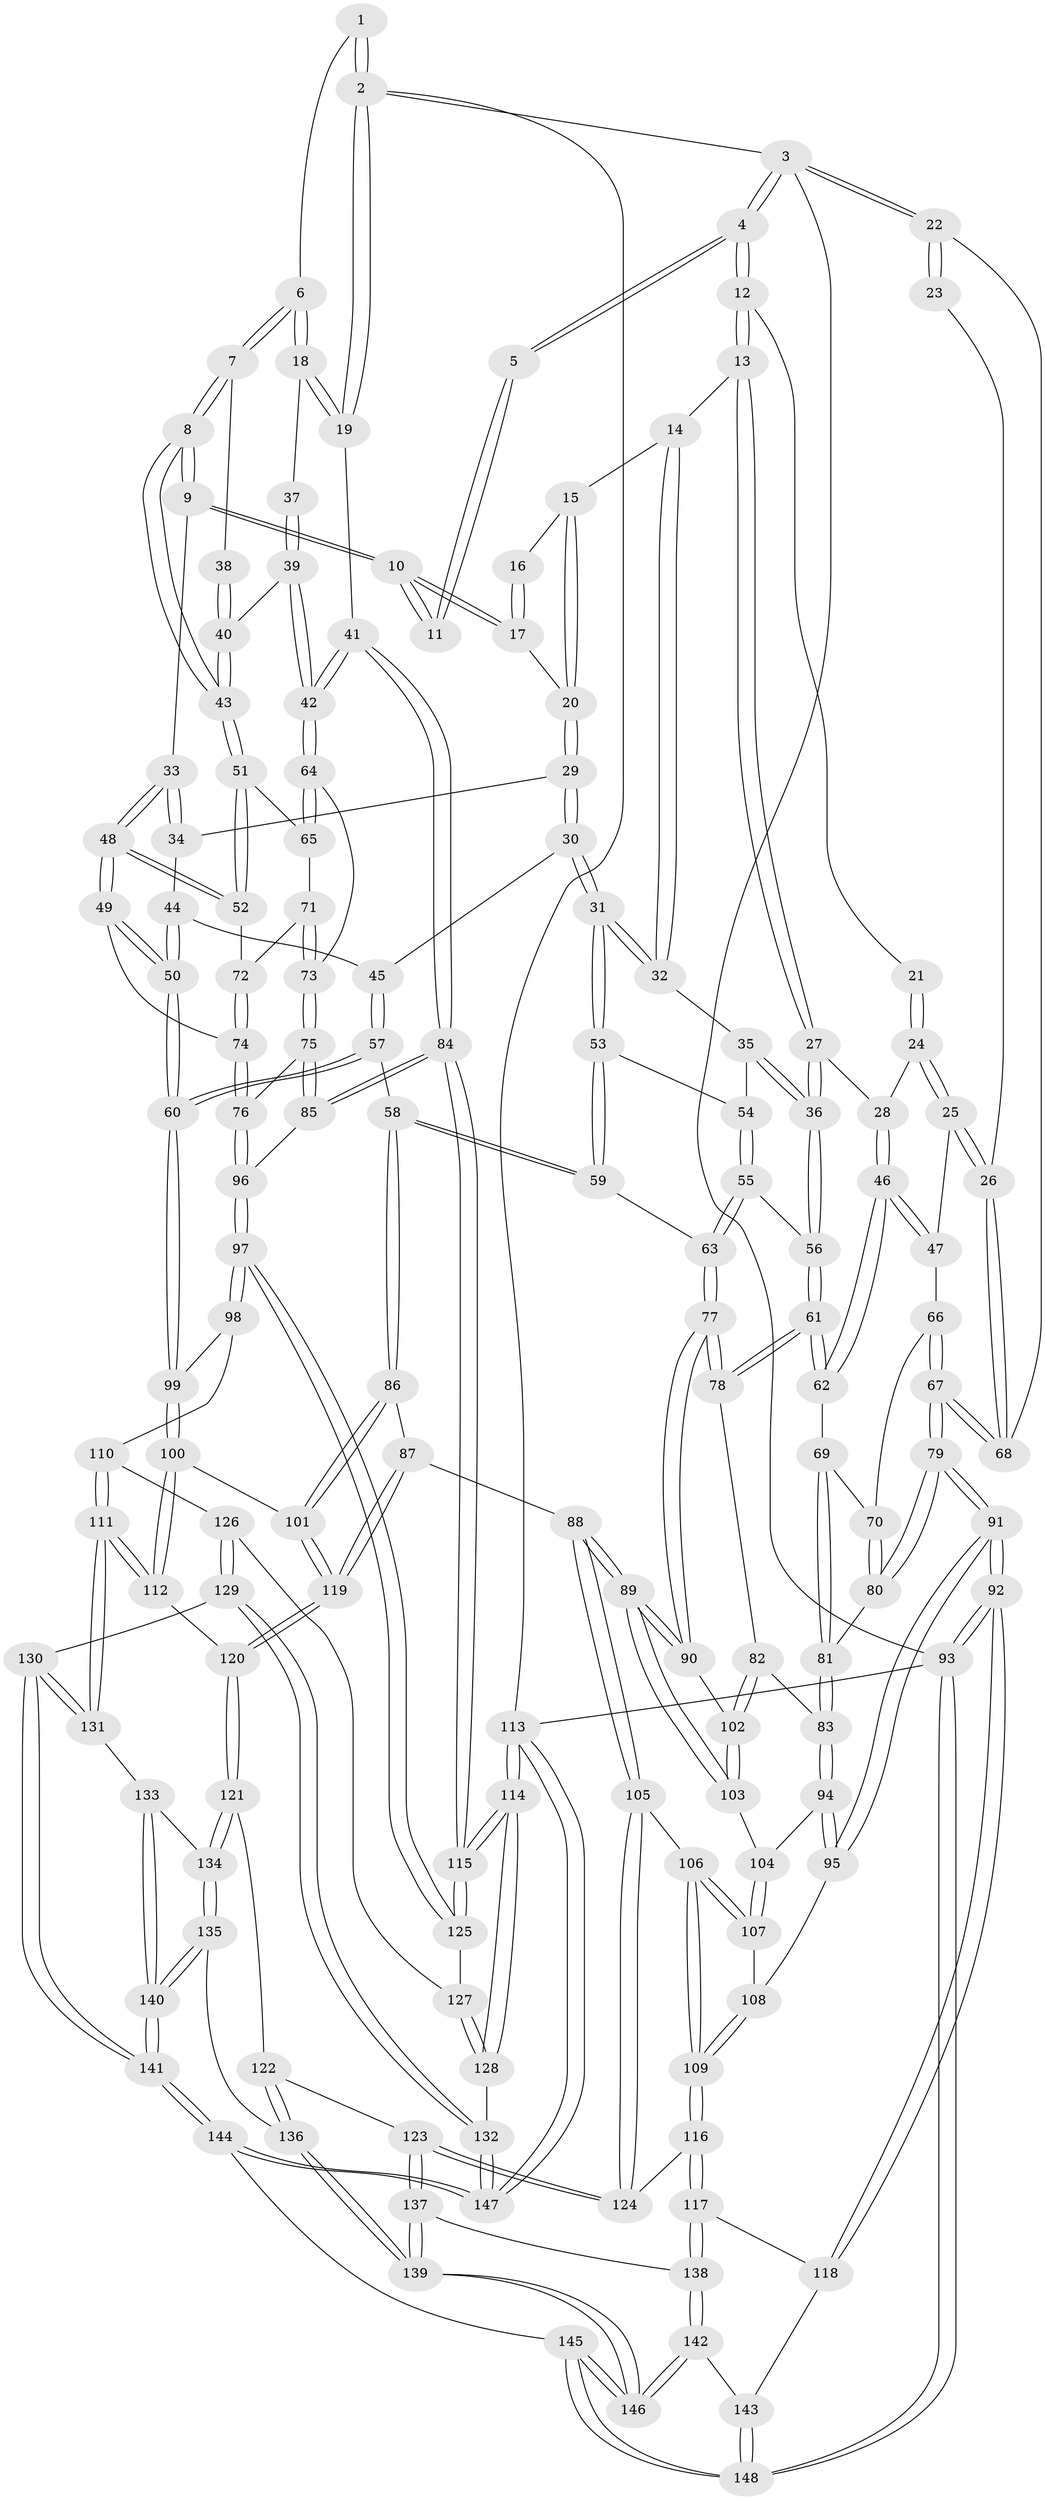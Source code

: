 // Generated by graph-tools (version 1.1) at 2025/27/03/09/25 03:27:12]
// undirected, 148 vertices, 367 edges
graph export_dot {
graph [start="1"]
  node [color=gray90,style=filled];
  1 [pos="+0.8840870377510762+0"];
  2 [pos="+1+0"];
  3 [pos="+0+0"];
  4 [pos="+0.2599361366614137+0"];
  5 [pos="+0.6717327799096899+0"];
  6 [pos="+0.8942407334894104+0"];
  7 [pos="+0.8458625842843606+0.13130252107581478"];
  8 [pos="+0.8003620368091519+0.17613094408394556"];
  9 [pos="+0.7191258959664734+0.16244056280013158"];
  10 [pos="+0.6962418681999443+0.11626689360486606"];
  11 [pos="+0.6706230952130429+0"];
  12 [pos="+0.2580710794059391+0"];
  13 [pos="+0.3163449927368635+0.03856882179406945"];
  14 [pos="+0.3750192568866689+0.07257785204076593"];
  15 [pos="+0.46744208858661634+0.07480950384367112"];
  16 [pos="+0.5792773088297014+0"];
  17 [pos="+0.5520657603567648+0.11142537122975603"];
  18 [pos="+1+0.13149314883031712"];
  19 [pos="+1+0.1580772430733834"];
  20 [pos="+0.532604181936518+0.12329257302836365"];
  21 [pos="+0.1691195044766657+0.012332415993270191"];
  22 [pos="+0+0"];
  23 [pos="+0.08867565391151182+0.035968020199660306"];
  24 [pos="+0.10887957474672388+0.1610305551579519"];
  25 [pos="+0+0.19505660485931195"];
  26 [pos="+0+0.15945094849529234"];
  27 [pos="+0.2681635058550639+0.21269617541766578"];
  28 [pos="+0.17142219479957707+0.20963963268860047"];
  29 [pos="+0.5306165525852233+0.1358461817097558"];
  30 [pos="+0.507553766701873+0.21894359312622513"];
  31 [pos="+0.46600745044405895+0.2267007337216792"];
  32 [pos="+0.4438134349789108+0.2094011732456305"];
  33 [pos="+0.7178838685731201+0.16400218648732937"];
  34 [pos="+0.6571706890060566+0.19854056547393945"];
  35 [pos="+0.3056321234973799+0.23023001922810538"];
  36 [pos="+0.27391236558468013+0.2237504900868083"];
  37 [pos="+0.988944620652871+0.14380052374082036"];
  38 [pos="+0.9318860690073834+0.14577085702143025"];
  39 [pos="+0.927653739820343+0.25925490334065865"];
  40 [pos="+0.9258528709671585+0.2586292242060579"];
  41 [pos="+1+0.41853890045963715"];
  42 [pos="+1+0.3828453198305184"];
  43 [pos="+0.8393521197145205+0.23868219740320662"];
  44 [pos="+0.6198097597347987+0.2242625200287494"];
  45 [pos="+0.5115429179264032+0.22124687017757252"];
  46 [pos="+0.12679013177574083+0.3154019316686218"];
  47 [pos="+0.08218777632645632+0.3061662462331404"];
  48 [pos="+0.6989085722723022+0.3581222976347892"];
  49 [pos="+0.6474743487988365+0.41873287438315676"];
  50 [pos="+0.61453178263636+0.42636515758784443"];
  51 [pos="+0.8280683981300898+0.28271520128679917"];
  52 [pos="+0.8023401555765562+0.32730476197458797"];
  53 [pos="+0.4537774295937894+0.2528801197594025"];
  54 [pos="+0.3683341414621978+0.2761467110242497"];
  55 [pos="+0.3768925308219275+0.3575170848325753"];
  56 [pos="+0.27081705622071045+0.2622463056357401"];
  57 [pos="+0.5934448075381138+0.4261593456632032"];
  58 [pos="+0.505993700410043+0.4354049445769137"];
  59 [pos="+0.4308673374218992+0.39700734030072043"];
  60 [pos="+0.6095073712287817+0.429036737292541"];
  61 [pos="+0.21055789256482638+0.4000021341600557"];
  62 [pos="+0.18567148884011184+0.38710755383344836"];
  63 [pos="+0.4003369778201005+0.39828762182114785"];
  64 [pos="+0.9895141667763955+0.3824340994131642"];
  65 [pos="+0.8908287299707897+0.35519956038569356"];
  66 [pos="+0.060260070934115936+0.33661609518363733"];
  67 [pos="+0+0.37457496352386055"];
  68 [pos="+0+0.15536515570663162"];
  69 [pos="+0.05950405632826272+0.4174152550286288"];
  70 [pos="+0.0420179858320049+0.41374377719808936"];
  71 [pos="+0.8357565475937145+0.3791489455498876"];
  72 [pos="+0.8249590980846409+0.3751146268524177"];
  73 [pos="+0.8677727127023936+0.41473834392402986"];
  74 [pos="+0.7671255060326053+0.4694809866524162"];
  75 [pos="+0.8438482879543884+0.47104871956887545"];
  76 [pos="+0.7893630198720372+0.49065591023395416"];
  77 [pos="+0.28856102357185365+0.4564376751473236"];
  78 [pos="+0.21059013429296325+0.40006193507807225"];
  79 [pos="+0+0.47899644024081195"];
  80 [pos="+0+0.43464096187998286"];
  81 [pos="+0.10212208482993695+0.5006048498093708"];
  82 [pos="+0.11748982292570884+0.512341871720557"];
  83 [pos="+0.11234643621322321+0.5146340114605272"];
  84 [pos="+1+0.5157144170964563"];
  85 [pos="+1+0.5268598041135297"];
  86 [pos="+0.47630820115049183+0.5050394265152334"];
  87 [pos="+0.34671665912080635+0.5999461320704196"];
  88 [pos="+0.3277911230040673+0.5956175138669801"];
  89 [pos="+0.3196025845493783+0.5742125427307678"];
  90 [pos="+0.2890569684913487+0.46712020632675366"];
  91 [pos="+0+0.6342198813742934"];
  92 [pos="+0+0.7058537516169938"];
  93 [pos="+0+1"];
  94 [pos="+0.07094119291760503+0.5653215723651133"];
  95 [pos="+0.03785886094985573+0.5907516091708641"];
  96 [pos="+0.8070766136902651+0.6217960162065458"];
  97 [pos="+0.8039988792399124+0.6268078209581385"];
  98 [pos="+0.6315255342976313+0.5905639011100655"];
  99 [pos="+0.6273875822820194+0.5878363818509269"];
  100 [pos="+0.5938589922753384+0.6111994911694173"];
  101 [pos="+0.5061167128170992+0.6419829638275862"];
  102 [pos="+0.18286487086186642+0.5498370188307655"];
  103 [pos="+0.18474089200131275+0.5664808074925667"];
  104 [pos="+0.17995943957758953+0.5917623884406867"];
  105 [pos="+0.2849381225084028+0.6417059489978068"];
  106 [pos="+0.20896521988639058+0.6342176449144195"];
  107 [pos="+0.19031844759179778+0.6203903030467864"];
  108 [pos="+0.1067527792196284+0.6385687135544992"];
  109 [pos="+0.14335754678238402+0.7211598225635432"];
  110 [pos="+0.660240454018779+0.7049148810246976"];
  111 [pos="+0.6058924345932852+0.7616508022771991"];
  112 [pos="+0.598256879498626+0.7543445543553786"];
  113 [pos="+1+1"];
  114 [pos="+1+1"];
  115 [pos="+1+1"];
  116 [pos="+0.14245671541404042+0.7452341177259634"];
  117 [pos="+0.11283760636558478+0.7698069764031311"];
  118 [pos="+0+0.777888022151351"];
  119 [pos="+0.46327802023045356+0.687522153662958"];
  120 [pos="+0.4636965919706371+0.6932895851347405"];
  121 [pos="+0.4435201924739119+0.7456927825067553"];
  122 [pos="+0.35121125875457126+0.7712355959484984"];
  123 [pos="+0.2791827553442269+0.7709481992835"];
  124 [pos="+0.27189993380561245+0.7593865502657825"];
  125 [pos="+0.8052787283634014+0.6611727057560634"];
  126 [pos="+0.7661769240819708+0.72447994877494"];
  127 [pos="+0.7718674761378146+0.7204060286444057"];
  128 [pos="+0.8421506780971523+0.8150029562625694"];
  129 [pos="+0.6883839391797215+0.8568225455989129"];
  130 [pos="+0.6852485736746748+0.8560850692067841"];
  131 [pos="+0.6146967373024819+0.8012453900331883"];
  132 [pos="+0.7089377225137428+0.8811220489040712"];
  133 [pos="+0.5674677369340975+0.8211961708113373"];
  134 [pos="+0.4592839830173799+0.7958245587854536"];
  135 [pos="+0.4476659278875407+0.8661802109918183"];
  136 [pos="+0.38635302363321417+0.8797374327478644"];
  137 [pos="+0.2653236539465768+0.8677232966398493"];
  138 [pos="+0.16630621075014854+0.8806302837575738"];
  139 [pos="+0.3077342885134609+0.9260729734513707"];
  140 [pos="+0.5064926786698368+0.9427347200318721"];
  141 [pos="+0.516146586754885+0.9718414920231689"];
  142 [pos="+0.13541962258218654+0.9199584056022967"];
  143 [pos="+0.09458623124910694+0.9316928591959037"];
  144 [pos="+0.4957955653645532+1"];
  145 [pos="+0.3306214517770577+1"];
  146 [pos="+0.3212867756799741+1"];
  147 [pos="+0.9381449239572118+1"];
  148 [pos="+0+1"];
  1 -- 2;
  1 -- 2;
  1 -- 6;
  2 -- 3;
  2 -- 19;
  2 -- 19;
  2 -- 113;
  3 -- 4;
  3 -- 4;
  3 -- 22;
  3 -- 22;
  3 -- 93;
  4 -- 5;
  4 -- 5;
  4 -- 12;
  4 -- 12;
  5 -- 11;
  5 -- 11;
  6 -- 7;
  6 -- 7;
  6 -- 18;
  6 -- 18;
  7 -- 8;
  7 -- 8;
  7 -- 38;
  8 -- 9;
  8 -- 9;
  8 -- 43;
  8 -- 43;
  9 -- 10;
  9 -- 10;
  9 -- 33;
  10 -- 11;
  10 -- 11;
  10 -- 17;
  10 -- 17;
  12 -- 13;
  12 -- 13;
  12 -- 21;
  13 -- 14;
  13 -- 27;
  13 -- 27;
  14 -- 15;
  14 -- 32;
  14 -- 32;
  15 -- 16;
  15 -- 20;
  15 -- 20;
  16 -- 17;
  16 -- 17;
  17 -- 20;
  18 -- 19;
  18 -- 19;
  18 -- 37;
  19 -- 41;
  20 -- 29;
  20 -- 29;
  21 -- 24;
  21 -- 24;
  22 -- 23;
  22 -- 23;
  22 -- 68;
  23 -- 26;
  24 -- 25;
  24 -- 25;
  24 -- 28;
  25 -- 26;
  25 -- 26;
  25 -- 47;
  26 -- 68;
  26 -- 68;
  27 -- 28;
  27 -- 36;
  27 -- 36;
  28 -- 46;
  28 -- 46;
  29 -- 30;
  29 -- 30;
  29 -- 34;
  30 -- 31;
  30 -- 31;
  30 -- 45;
  31 -- 32;
  31 -- 32;
  31 -- 53;
  31 -- 53;
  32 -- 35;
  33 -- 34;
  33 -- 34;
  33 -- 48;
  33 -- 48;
  34 -- 44;
  35 -- 36;
  35 -- 36;
  35 -- 54;
  36 -- 56;
  36 -- 56;
  37 -- 39;
  37 -- 39;
  38 -- 40;
  38 -- 40;
  39 -- 40;
  39 -- 42;
  39 -- 42;
  40 -- 43;
  40 -- 43;
  41 -- 42;
  41 -- 42;
  41 -- 84;
  41 -- 84;
  42 -- 64;
  42 -- 64;
  43 -- 51;
  43 -- 51;
  44 -- 45;
  44 -- 50;
  44 -- 50;
  45 -- 57;
  45 -- 57;
  46 -- 47;
  46 -- 47;
  46 -- 62;
  46 -- 62;
  47 -- 66;
  48 -- 49;
  48 -- 49;
  48 -- 52;
  48 -- 52;
  49 -- 50;
  49 -- 50;
  49 -- 74;
  50 -- 60;
  50 -- 60;
  51 -- 52;
  51 -- 52;
  51 -- 65;
  52 -- 72;
  53 -- 54;
  53 -- 59;
  53 -- 59;
  54 -- 55;
  54 -- 55;
  55 -- 56;
  55 -- 63;
  55 -- 63;
  56 -- 61;
  56 -- 61;
  57 -- 58;
  57 -- 60;
  57 -- 60;
  58 -- 59;
  58 -- 59;
  58 -- 86;
  58 -- 86;
  59 -- 63;
  60 -- 99;
  60 -- 99;
  61 -- 62;
  61 -- 62;
  61 -- 78;
  61 -- 78;
  62 -- 69;
  63 -- 77;
  63 -- 77;
  64 -- 65;
  64 -- 65;
  64 -- 73;
  65 -- 71;
  66 -- 67;
  66 -- 67;
  66 -- 70;
  67 -- 68;
  67 -- 68;
  67 -- 79;
  67 -- 79;
  69 -- 70;
  69 -- 81;
  69 -- 81;
  70 -- 80;
  70 -- 80;
  71 -- 72;
  71 -- 73;
  71 -- 73;
  72 -- 74;
  72 -- 74;
  73 -- 75;
  73 -- 75;
  74 -- 76;
  74 -- 76;
  75 -- 76;
  75 -- 85;
  75 -- 85;
  76 -- 96;
  76 -- 96;
  77 -- 78;
  77 -- 78;
  77 -- 90;
  77 -- 90;
  78 -- 82;
  79 -- 80;
  79 -- 80;
  79 -- 91;
  79 -- 91;
  80 -- 81;
  81 -- 83;
  81 -- 83;
  82 -- 83;
  82 -- 102;
  82 -- 102;
  83 -- 94;
  83 -- 94;
  84 -- 85;
  84 -- 85;
  84 -- 115;
  84 -- 115;
  85 -- 96;
  86 -- 87;
  86 -- 101;
  86 -- 101;
  87 -- 88;
  87 -- 119;
  87 -- 119;
  88 -- 89;
  88 -- 89;
  88 -- 105;
  88 -- 105;
  89 -- 90;
  89 -- 90;
  89 -- 103;
  89 -- 103;
  90 -- 102;
  91 -- 92;
  91 -- 92;
  91 -- 95;
  91 -- 95;
  92 -- 93;
  92 -- 93;
  92 -- 118;
  92 -- 118;
  93 -- 148;
  93 -- 148;
  93 -- 113;
  94 -- 95;
  94 -- 95;
  94 -- 104;
  95 -- 108;
  96 -- 97;
  96 -- 97;
  97 -- 98;
  97 -- 98;
  97 -- 125;
  97 -- 125;
  98 -- 99;
  98 -- 110;
  99 -- 100;
  99 -- 100;
  100 -- 101;
  100 -- 112;
  100 -- 112;
  101 -- 119;
  101 -- 119;
  102 -- 103;
  102 -- 103;
  103 -- 104;
  104 -- 107;
  104 -- 107;
  105 -- 106;
  105 -- 124;
  105 -- 124;
  106 -- 107;
  106 -- 107;
  106 -- 109;
  106 -- 109;
  107 -- 108;
  108 -- 109;
  108 -- 109;
  109 -- 116;
  109 -- 116;
  110 -- 111;
  110 -- 111;
  110 -- 126;
  111 -- 112;
  111 -- 112;
  111 -- 131;
  111 -- 131;
  112 -- 120;
  113 -- 114;
  113 -- 114;
  113 -- 147;
  113 -- 147;
  114 -- 115;
  114 -- 115;
  114 -- 128;
  114 -- 128;
  115 -- 125;
  115 -- 125;
  116 -- 117;
  116 -- 117;
  116 -- 124;
  117 -- 118;
  117 -- 138;
  117 -- 138;
  118 -- 143;
  119 -- 120;
  119 -- 120;
  120 -- 121;
  120 -- 121;
  121 -- 122;
  121 -- 134;
  121 -- 134;
  122 -- 123;
  122 -- 136;
  122 -- 136;
  123 -- 124;
  123 -- 124;
  123 -- 137;
  123 -- 137;
  125 -- 127;
  126 -- 127;
  126 -- 129;
  126 -- 129;
  127 -- 128;
  127 -- 128;
  128 -- 132;
  129 -- 130;
  129 -- 132;
  129 -- 132;
  130 -- 131;
  130 -- 131;
  130 -- 141;
  130 -- 141;
  131 -- 133;
  132 -- 147;
  132 -- 147;
  133 -- 134;
  133 -- 140;
  133 -- 140;
  134 -- 135;
  134 -- 135;
  135 -- 136;
  135 -- 140;
  135 -- 140;
  136 -- 139;
  136 -- 139;
  137 -- 138;
  137 -- 139;
  137 -- 139;
  138 -- 142;
  138 -- 142;
  139 -- 146;
  139 -- 146;
  140 -- 141;
  140 -- 141;
  141 -- 144;
  141 -- 144;
  142 -- 143;
  142 -- 146;
  142 -- 146;
  143 -- 148;
  143 -- 148;
  144 -- 145;
  144 -- 147;
  144 -- 147;
  145 -- 146;
  145 -- 146;
  145 -- 148;
  145 -- 148;
}
